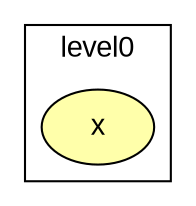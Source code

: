 digraph unix {
  graph [ dpi = 72 ]; 
  graph [nodesep = 0.25; ranksep=0.25];
  fontname="Arial"
  node [fontname="Arial"]
  edge [fontname="Arial"]
  subgraph cluster_level0_392 {
    label = "level0"; // scope
    x_28 [
      label = "x"; // node
      style = filled;
      fillcolor = "#FFFFAA";
    ];
    
  }
}
